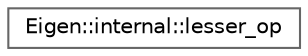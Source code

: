 digraph "类继承关系图"
{
 // LATEX_PDF_SIZE
  bgcolor="transparent";
  edge [fontname=Helvetica,fontsize=10,labelfontname=Helvetica,labelfontsize=10];
  node [fontname=Helvetica,fontsize=10,shape=box,height=0.2,width=0.4];
  rankdir="LR";
  Node0 [id="Node000000",label="Eigen::internal::lesser_op",height=0.2,width=0.4,color="grey40", fillcolor="white", style="filled",URL="$struct_eigen_1_1internal_1_1lesser__op.html",tooltip=" "];
}
